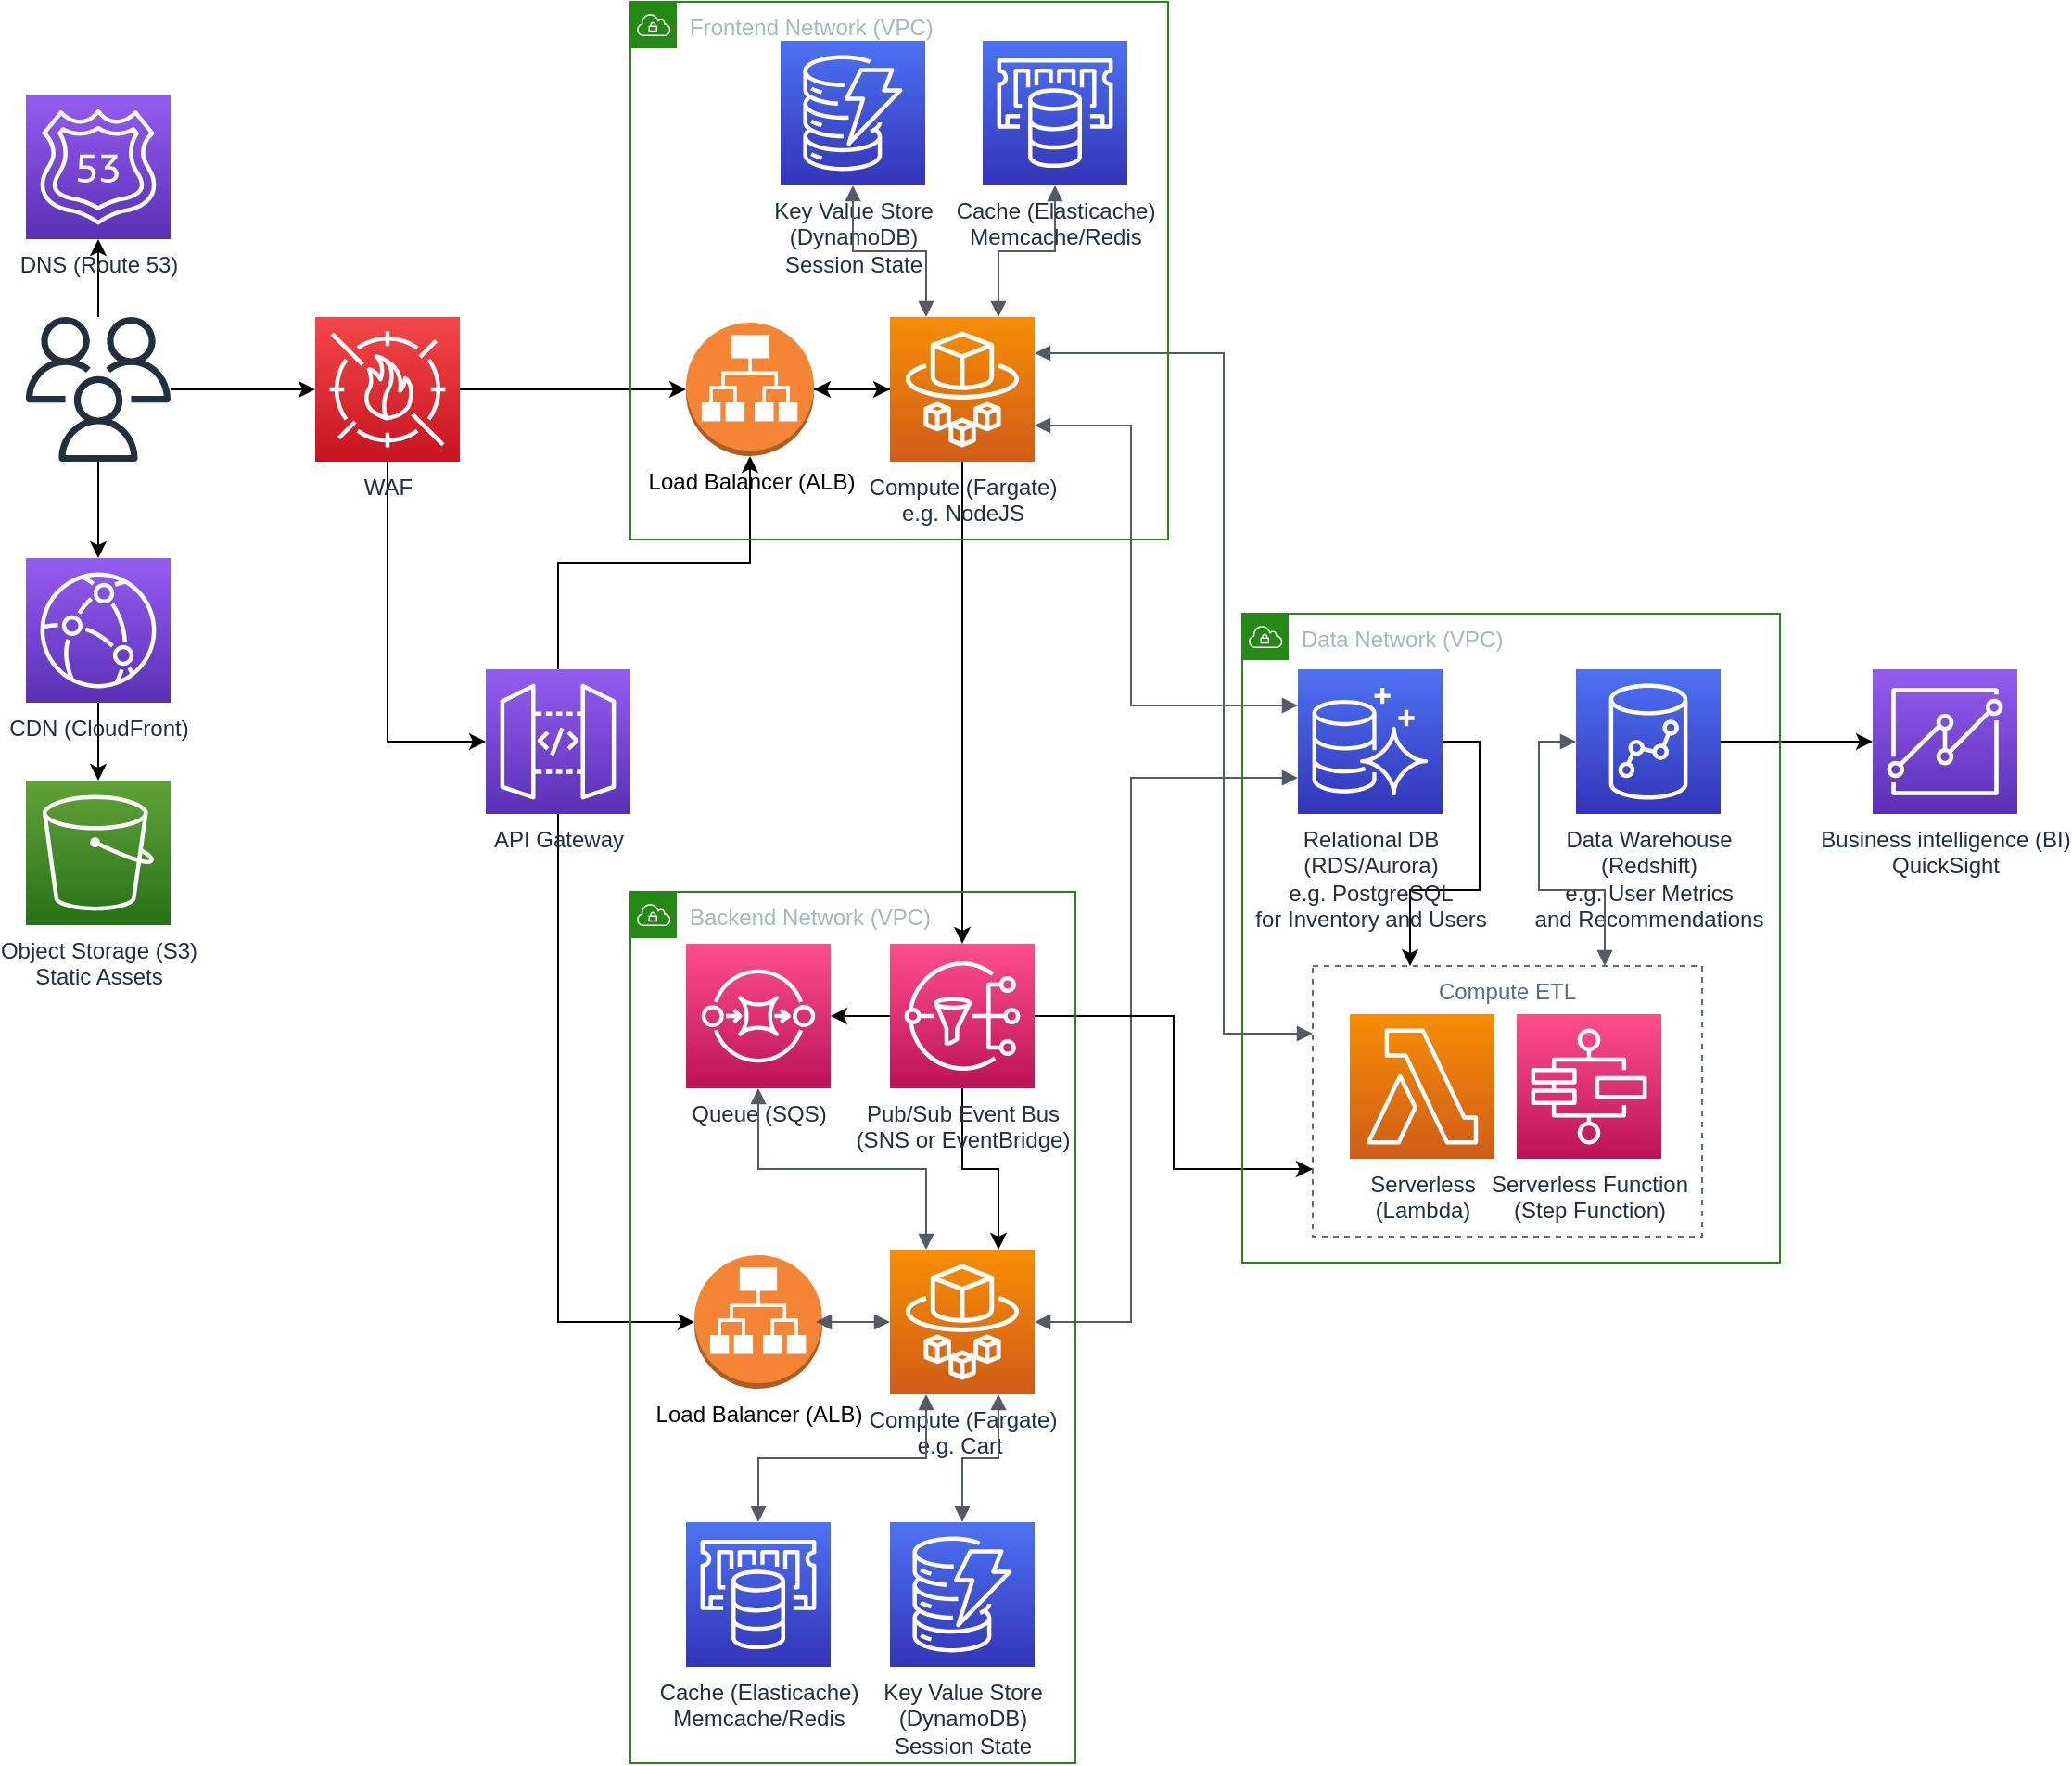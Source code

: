 <mxfile version="21.0.2" type="github">
  <diagram id="Ht1M8jgEwFfnCIfOTk4-" name="Page-1">
    <mxGraphModel dx="1434" dy="1836" grid="1" gridSize="10" guides="1" tooltips="1" connect="1" arrows="1" fold="1" page="1" pageScale="1" pageWidth="850" pageHeight="1100" math="0" shadow="0">
      <root>
        <mxCell id="0" />
        <mxCell id="1" parent="0" />
        <mxCell id="CKIb83CQnGtOCc5Tpajb-8" style="edgeStyle=orthogonalEdgeStyle;rounded=0;orthogonalLoop=1;jettySize=auto;html=1;" parent="1" source="CKIb83CQnGtOCc5Tpajb-4" target="CKIb83CQnGtOCc5Tpajb-2" edge="1">
          <mxGeometry relative="1" as="geometry" />
        </mxCell>
        <mxCell id="CKIb83CQnGtOCc5Tpajb-4" value="CDN (CloudFront)" style="sketch=0;points=[[0,0,0],[0.25,0,0],[0.5,0,0],[0.75,0,0],[1,0,0],[0,1,0],[0.25,1,0],[0.5,1,0],[0.75,1,0],[1,1,0],[0,0.25,0],[0,0.5,0],[0,0.75,0],[1,0.25,0],[1,0.5,0],[1,0.75,0]];outlineConnect=0;fontColor=#232F3E;gradientColor=#945DF2;gradientDirection=north;fillColor=#5A30B5;strokeColor=#ffffff;dashed=0;verticalLabelPosition=bottom;verticalAlign=top;align=center;html=1;fontSize=12;fontStyle=0;aspect=fixed;shape=mxgraph.aws4.resourceIcon;resIcon=mxgraph.aws4.cloudfront;" parent="1" vertex="1">
          <mxGeometry x="22" y="40" width="78" height="78" as="geometry" />
        </mxCell>
        <mxCell id="CKIb83CQnGtOCc5Tpajb-17" style="edgeStyle=orthogonalEdgeStyle;rounded=0;orthogonalLoop=1;jettySize=auto;html=1;entryX=0;entryY=0.5;entryDx=0;entryDy=0;entryPerimeter=0;" parent="1" source="CKIb83CQnGtOCc5Tpajb-6" target="CKIb83CQnGtOCc5Tpajb-15" edge="1">
          <mxGeometry relative="1" as="geometry" />
        </mxCell>
        <mxCell id="CKIb83CQnGtOCc5Tpajb-79" style="edgeStyle=orthogonalEdgeStyle;rounded=0;orthogonalLoop=1;jettySize=auto;html=1;exitX=0.5;exitY=1;exitDx=0;exitDy=0;exitPerimeter=0;entryX=0;entryY=0.5;entryDx=0;entryDy=0;entryPerimeter=0;" parent="1" source="CKIb83CQnGtOCc5Tpajb-6" target="CKIb83CQnGtOCc5Tpajb-5" edge="1">
          <mxGeometry relative="1" as="geometry" />
        </mxCell>
        <mxCell id="CKIb83CQnGtOCc5Tpajb-6" value="WAF" style="sketch=0;points=[[0,0,0],[0.25,0,0],[0.5,0,0],[0.75,0,0],[1,0,0],[0,1,0],[0.25,1,0],[0.5,1,0],[0.75,1,0],[1,1,0],[0,0.25,0],[0,0.5,0],[0,0.75,0],[1,0.25,0],[1,0.5,0],[1,0.75,0]];outlineConnect=0;fontColor=#232F3E;gradientColor=#F54749;gradientDirection=north;fillColor=#C7131F;strokeColor=#ffffff;dashed=0;verticalLabelPosition=bottom;verticalAlign=top;align=center;html=1;fontSize=12;fontStyle=0;aspect=fixed;shape=mxgraph.aws4.resourceIcon;resIcon=mxgraph.aws4.waf;" parent="1" vertex="1">
          <mxGeometry x="178" y="-90" width="78" height="78" as="geometry" />
        </mxCell>
        <mxCell id="CKIb83CQnGtOCc5Tpajb-20" style="edgeStyle=orthogonalEdgeStyle;rounded=0;orthogonalLoop=1;jettySize=auto;html=1;" parent="1" source="bDSwQKVHY4vqEBovMKtv-10" target="CKIb83CQnGtOCc5Tpajb-18" edge="1">
          <mxGeometry relative="1" as="geometry">
            <mxPoint x="61" y="-90" as="sourcePoint" />
          </mxGeometry>
        </mxCell>
        <mxCell id="CKIb83CQnGtOCc5Tpajb-59" style="edgeStyle=orthogonalEdgeStyle;rounded=0;orthogonalLoop=1;jettySize=auto;html=1;entryX=0.5;entryY=0;entryDx=0;entryDy=0;entryPerimeter=0;" parent="1" source="bDSwQKVHY4vqEBovMKtv-10" target="CKIb83CQnGtOCc5Tpajb-4" edge="1">
          <mxGeometry relative="1" as="geometry">
            <mxPoint x="-120" y="10" as="sourcePoint" />
          </mxGeometry>
        </mxCell>
        <mxCell id="CKIb83CQnGtOCc5Tpajb-64" style="edgeStyle=orthogonalEdgeStyle;rounded=0;orthogonalLoop=1;jettySize=auto;html=1;entryX=0;entryY=0.5;entryDx=0;entryDy=0;entryPerimeter=0;" parent="1" source="bDSwQKVHY4vqEBovMKtv-10" target="CKIb83CQnGtOCc5Tpajb-6" edge="1">
          <mxGeometry relative="1" as="geometry">
            <mxPoint x="130" y="-50" as="sourcePoint" />
          </mxGeometry>
        </mxCell>
        <mxCell id="CKIb83CQnGtOCc5Tpajb-2" value="Object Storage (S3)&lt;br&gt;Static Assets" style="sketch=0;points=[[0,0,0],[0.25,0,0],[0.5,0,0],[0.75,0,0],[1,0,0],[0,1,0],[0.25,1,0],[0.5,1,0],[0.75,1,0],[1,1,0],[0,0.25,0],[0,0.5,0],[0,0.75,0],[1,0.25,0],[1,0.5,0],[1,0.75,0]];outlineConnect=0;fontColor=#232F3E;gradientColor=#60A337;gradientDirection=north;fillColor=#277116;strokeColor=#ffffff;dashed=0;verticalLabelPosition=bottom;verticalAlign=top;align=center;html=1;fontSize=12;fontStyle=0;aspect=fixed;shape=mxgraph.aws4.resourceIcon;resIcon=mxgraph.aws4.s3;" parent="1" vertex="1">
          <mxGeometry x="22" y="160" width="78" height="78" as="geometry" />
        </mxCell>
        <mxCell id="CKIb83CQnGtOCc5Tpajb-18" value="DNS (Route 53)" style="sketch=0;points=[[0,0,0],[0.25,0,0],[0.5,0,0],[0.75,0,0],[1,0,0],[0,1,0],[0.25,1,0],[0.5,1,0],[0.75,1,0],[1,1,0],[0,0.25,0],[0,0.5,0],[0,0.75,0],[1,0.25,0],[1,0.5,0],[1,0.75,0]];outlineConnect=0;fontColor=#232F3E;gradientColor=#945DF2;gradientDirection=north;fillColor=#5A30B5;strokeColor=#ffffff;dashed=0;verticalLabelPosition=bottom;verticalAlign=top;align=center;html=1;fontSize=12;fontStyle=0;aspect=fixed;shape=mxgraph.aws4.resourceIcon;resIcon=mxgraph.aws4.route_53;" parent="1" vertex="1">
          <mxGeometry x="22" y="-210" width="78" height="78" as="geometry" />
        </mxCell>
        <mxCell id="bDSwQKVHY4vqEBovMKtv-45" style="edgeStyle=orthogonalEdgeStyle;rounded=0;orthogonalLoop=1;jettySize=auto;html=1;entryX=0;entryY=0.5;entryDx=0;entryDy=0;entryPerimeter=0;exitX=0.5;exitY=1;exitDx=0;exitDy=0;exitPerimeter=0;" parent="1" source="CKIb83CQnGtOCc5Tpajb-5" target="bDSwQKVHY4vqEBovMKtv-34" edge="1">
          <mxGeometry relative="1" as="geometry" />
        </mxCell>
        <mxCell id="CKIb83CQnGtOCc5Tpajb-5" value="API Gateway" style="sketch=0;points=[[0,0,0],[0.25,0,0],[0.5,0,0],[0.75,0,0],[1,0,0],[0,1,0],[0.25,1,0],[0.5,1,0],[0.75,1,0],[1,1,0],[0,0.25,0],[0,0.5,0],[0,0.75,0],[1,0.25,0],[1,0.5,0],[1,0.75,0]];outlineConnect=0;fontColor=#232F3E;gradientColor=#945DF2;gradientDirection=north;fillColor=#5A30B5;strokeColor=#ffffff;dashed=0;verticalLabelPosition=bottom;verticalAlign=top;align=center;html=1;fontSize=12;fontStyle=0;aspect=fixed;shape=mxgraph.aws4.resourceIcon;resIcon=mxgraph.aws4.api_gateway;" parent="1" vertex="1">
          <mxGeometry x="270" y="100" width="78" height="78" as="geometry" />
        </mxCell>
        <mxCell id="bDSwQKVHY4vqEBovMKtv-22" style="edgeStyle=orthogonalEdgeStyle;rounded=0;orthogonalLoop=1;jettySize=auto;html=1;exitX=1;exitY=0.5;exitDx=0;exitDy=0;exitPerimeter=0;entryX=0.25;entryY=0;entryDx=0;entryDy=0;" parent="1" source="CKIb83CQnGtOCc5Tpajb-67" target="bDSwQKVHY4vqEBovMKtv-14" edge="1">
          <mxGeometry relative="1" as="geometry" />
        </mxCell>
        <object label="Relational DB&lt;br style=&quot;border-color: var(--border-color);&quot;&gt;(RDS/Aurora)&lt;br style=&quot;border-color: var(--border-color);&quot;&gt;e.g. PostgreSQL&lt;br&gt;for Inventory and Users" id="CKIb83CQnGtOCc5Tpajb-67">
          <mxCell style="sketch=0;points=[[0,0,0],[0.25,0,0],[0.5,0,0],[0.75,0,0],[1,0,0],[0,1,0],[0.25,1,0],[0.5,1,0],[0.75,1,0],[1,1,0],[0,0.25,0],[0,0.5,0],[0,0.75,0],[1,0.25,0],[1,0.5,0],[1,0.75,0]];outlineConnect=0;fontColor=#232F3E;gradientColor=#4D72F3;gradientDirection=north;fillColor=#3334B9;strokeColor=#ffffff;dashed=0;verticalLabelPosition=bottom;verticalAlign=top;align=center;html=1;fontSize=12;fontStyle=0;aspect=fixed;shape=mxgraph.aws4.resourceIcon;resIcon=mxgraph.aws4.aurora;" parent="1" vertex="1">
            <mxGeometry x="708" y="100" width="78" height="78" as="geometry" />
          </mxCell>
        </object>
        <mxCell id="CKIb83CQnGtOCc5Tpajb-77" style="edgeStyle=orthogonalEdgeStyle;rounded=0;orthogonalLoop=1;jettySize=auto;html=1;exitX=0.5;exitY=0;exitDx=0;exitDy=0;exitPerimeter=0;" parent="1" source="CKIb83CQnGtOCc5Tpajb-5" target="CKIb83CQnGtOCc5Tpajb-15" edge="1">
          <mxGeometry relative="1" as="geometry">
            <mxPoint x="358" y="100" as="sourcePoint" />
          </mxGeometry>
        </mxCell>
        <mxCell id="CKIb83CQnGtOCc5Tpajb-78" style="edgeStyle=orthogonalEdgeStyle;rounded=0;orthogonalLoop=1;jettySize=auto;html=1;exitX=0.5;exitY=1;exitDx=0;exitDy=0;exitPerimeter=0;entryX=0.5;entryY=0;entryDx=0;entryDy=0;entryPerimeter=0;" parent="1" source="CKIb83CQnGtOCc5Tpajb-11" target="CKIb83CQnGtOCc5Tpajb-38" edge="1">
          <mxGeometry relative="1" as="geometry" />
        </mxCell>
        <mxCell id="bDSwQKVHY4vqEBovMKtv-32" style="edgeStyle=orthogonalEdgeStyle;rounded=0;orthogonalLoop=1;jettySize=auto;html=1;entryX=0;entryY=0.5;entryDx=0;entryDy=0;entryPerimeter=0;" parent="1" source="bDSwQKVHY4vqEBovMKtv-1" target="bDSwQKVHY4vqEBovMKtv-25" edge="1">
          <mxGeometry relative="1" as="geometry" />
        </mxCell>
        <mxCell id="bDSwQKVHY4vqEBovMKtv-1" value="Data Warehouse&lt;br&gt;(Redshift)&lt;br&gt;e.g. User Metrics&lt;br&gt;and Recommendations" style="sketch=0;points=[[0,0,0],[0.25,0,0],[0.5,0,0],[0.75,0,0],[1,0,0],[0,1,0],[0.25,1,0],[0.5,1,0],[0.75,1,0],[1,1,0],[0,0.25,0],[0,0.5,0],[0,0.75,0],[1,0.25,0],[1,0.5,0],[1,0.75,0]];outlineConnect=0;fontColor=#232F3E;gradientColor=#4D72F3;gradientDirection=north;fillColor=#3334B9;strokeColor=#ffffff;dashed=0;verticalLabelPosition=bottom;verticalAlign=top;align=center;html=1;fontSize=12;fontStyle=0;aspect=fixed;shape=mxgraph.aws4.resourceIcon;resIcon=mxgraph.aws4.redshift;" parent="1" vertex="1">
          <mxGeometry x="858" y="100" width="78" height="78" as="geometry" />
        </mxCell>
        <mxCell id="bDSwQKVHY4vqEBovMKtv-2" value="" style="edgeStyle=orthogonalEdgeStyle;html=1;endArrow=block;elbow=vertical;startArrow=block;startFill=1;endFill=1;strokeColor=#545B64;rounded=0;exitX=0;exitY=0.75;exitDx=0;exitDy=0;exitPerimeter=0;entryX=1;entryY=0.5;entryDx=0;entryDy=0;entryPerimeter=0;" parent="1" source="CKIb83CQnGtOCc5Tpajb-67" target="CKIb83CQnGtOCc5Tpajb-32" edge="1">
          <mxGeometry width="100" relative="1" as="geometry">
            <mxPoint x="648" y="330" as="sourcePoint" />
            <mxPoint x="748" y="330" as="targetPoint" />
            <Array as="points">
              <mxPoint x="618" y="159" />
              <mxPoint x="618" y="452" />
            </Array>
          </mxGeometry>
        </mxCell>
        <mxCell id="bDSwQKVHY4vqEBovMKtv-3" value="" style="edgeStyle=orthogonalEdgeStyle;html=1;endArrow=block;elbow=vertical;startArrow=block;startFill=1;endFill=1;strokeColor=#545B64;rounded=0;exitX=1;exitY=0.75;exitDx=0;exitDy=0;exitPerimeter=0;entryX=0;entryY=0.25;entryDx=0;entryDy=0;entryPerimeter=0;" parent="1" source="CKIb83CQnGtOCc5Tpajb-11" target="CKIb83CQnGtOCc5Tpajb-67" edge="1">
          <mxGeometry width="100" relative="1" as="geometry">
            <mxPoint x="858" y="20" as="sourcePoint" />
            <mxPoint x="958" y="20" as="targetPoint" />
            <Array as="points">
              <mxPoint x="618" y="-31" />
              <mxPoint x="618" y="120" />
            </Array>
          </mxGeometry>
        </mxCell>
        <mxCell id="bDSwQKVHY4vqEBovMKtv-7" value="" style="edgeStyle=orthogonalEdgeStyle;html=1;endArrow=block;elbow=vertical;startArrow=block;startFill=1;endFill=1;strokeColor=#545B64;rounded=0;entryX=0;entryY=0.25;entryDx=0;entryDy=0;exitX=1;exitY=0.25;exitDx=0;exitDy=0;exitPerimeter=0;" parent="1" source="CKIb83CQnGtOCc5Tpajb-11" target="bDSwQKVHY4vqEBovMKtv-14" edge="1">
          <mxGeometry width="100" relative="1" as="geometry">
            <mxPoint x="138" y="198.5" as="sourcePoint" />
            <mxPoint x="238" y="198.5" as="targetPoint" />
            <Array as="points">
              <mxPoint x="668" y="-70" />
              <mxPoint x="668" y="297" />
            </Array>
          </mxGeometry>
        </mxCell>
        <mxCell id="bDSwQKVHY4vqEBovMKtv-10" value="" style="sketch=0;outlineConnect=0;fontColor=#232F3E;gradientColor=none;fillColor=#232F3D;strokeColor=none;dashed=0;verticalLabelPosition=bottom;verticalAlign=top;align=center;html=1;fontSize=12;fontStyle=0;aspect=fixed;pointerEvents=1;shape=mxgraph.aws4.users;" parent="1" vertex="1">
          <mxGeometry x="22" y="-90" width="78" height="78" as="geometry" />
        </mxCell>
        <mxCell id="bDSwQKVHY4vqEBovMKtv-16" value="" style="group" parent="1" vertex="1" connectable="0">
          <mxGeometry x="716" y="260" width="210" height="146" as="geometry" />
        </mxCell>
        <mxCell id="bDSwQKVHY4vqEBovMKtv-12" value="Serverless&lt;br&gt;(Lambda)" style="sketch=0;points=[[0,0,0],[0.25,0,0],[0.5,0,0],[0.75,0,0],[1,0,0],[0,1,0],[0.25,1,0],[0.5,1,0],[0.75,1,0],[1,1,0],[0,0.25,0],[0,0.5,0],[0,0.75,0],[1,0.25,0],[1,0.5,0],[1,0.75,0]];outlineConnect=0;fontColor=#232F3E;gradientColor=#F78E04;gradientDirection=north;fillColor=#D05C17;strokeColor=#ffffff;dashed=0;verticalLabelPosition=bottom;verticalAlign=top;align=center;html=1;fontSize=12;fontStyle=0;aspect=fixed;shape=mxgraph.aws4.resourceIcon;resIcon=mxgraph.aws4.lambda;movable=1;resizable=1;rotatable=1;deletable=1;editable=1;locked=0;connectable=1;" parent="bDSwQKVHY4vqEBovMKtv-16" vertex="1">
          <mxGeometry x="20" y="26" width="78" height="78" as="geometry" />
        </mxCell>
        <mxCell id="bDSwQKVHY4vqEBovMKtv-13" value="Serverless Function&lt;br&gt;(Step Function)" style="sketch=0;points=[[0,0,0],[0.25,0,0],[0.5,0,0],[0.75,0,0],[1,0,0],[0,1,0],[0.25,1,0],[0.5,1,0],[0.75,1,0],[1,1,0],[0,0.25,0],[0,0.5,0],[0,0.75,0],[1,0.25,0],[1,0.5,0],[1,0.75,0]];outlineConnect=0;fontColor=#232F3E;gradientColor=#FF4F8B;gradientDirection=north;fillColor=#BC1356;strokeColor=#ffffff;dashed=0;verticalLabelPosition=bottom;verticalAlign=top;align=center;html=1;fontSize=12;fontStyle=0;aspect=fixed;shape=mxgraph.aws4.resourceIcon;resIcon=mxgraph.aws4.step_functions;movable=1;resizable=1;rotatable=1;deletable=1;editable=1;locked=0;connectable=1;" parent="bDSwQKVHY4vqEBovMKtv-16" vertex="1">
          <mxGeometry x="110" y="26" width="78" height="78" as="geometry" />
        </mxCell>
        <mxCell id="bDSwQKVHY4vqEBovMKtv-14" value="Compute ETL" style="fillColor=none;strokeColor=#5A6C86;dashed=1;verticalAlign=top;fontStyle=0;fontColor=#5A6C86;whiteSpace=wrap;html=1;movable=1;resizable=1;rotatable=1;deletable=1;editable=1;locked=0;connectable=1;" parent="bDSwQKVHY4vqEBovMKtv-16" vertex="1">
          <mxGeometry width="210" height="146" as="geometry" />
        </mxCell>
        <mxCell id="bDSwQKVHY4vqEBovMKtv-19" value="" style="edgeStyle=orthogonalEdgeStyle;html=1;endArrow=block;elbow=vertical;startArrow=block;startFill=1;endFill=1;strokeColor=#545B64;rounded=0;exitX=0.75;exitY=0;exitDx=0;exitDy=0;entryX=0;entryY=0.5;entryDx=0;entryDy=0;entryPerimeter=0;" parent="1" source="bDSwQKVHY4vqEBovMKtv-14" target="bDSwQKVHY4vqEBovMKtv-1" edge="1">
          <mxGeometry width="100" relative="1" as="geometry">
            <mxPoint x="218" y="208.5" as="sourcePoint" />
            <mxPoint x="318" y="208.5" as="targetPoint" />
            <Array as="points">
              <mxPoint x="874" y="219" />
              <mxPoint x="838" y="219" />
              <mxPoint x="838" y="139" />
            </Array>
          </mxGeometry>
        </mxCell>
        <mxCell id="bDSwQKVHY4vqEBovMKtv-23" style="edgeStyle=orthogonalEdgeStyle;rounded=0;orthogonalLoop=1;jettySize=auto;html=1;entryX=0;entryY=0.75;entryDx=0;entryDy=0;" parent="1" source="CKIb83CQnGtOCc5Tpajb-38" target="bDSwQKVHY4vqEBovMKtv-14" edge="1">
          <mxGeometry relative="1" as="geometry" />
        </mxCell>
        <mxCell id="bDSwQKVHY4vqEBovMKtv-25" value="Business intelligence (BI)&lt;br&gt;QuickSight" style="sketch=0;points=[[0,0,0],[0.25,0,0],[0.5,0,0],[0.75,0,0],[1,0,0],[0,1,0],[0.25,1,0],[0.5,1,0],[0.75,1,0],[1,1,0],[0,0.25,0],[0,0.5,0],[0,0.75,0],[1,0.25,0],[1,0.5,0],[1,0.75,0]];outlineConnect=0;fontColor=#232F3E;gradientColor=#945DF2;gradientDirection=north;fillColor=#5A30B5;strokeColor=#ffffff;dashed=0;verticalLabelPosition=bottom;verticalAlign=top;align=center;html=1;fontSize=12;fontStyle=0;aspect=fixed;shape=mxgraph.aws4.resourceIcon;resIcon=mxgraph.aws4.quicksight;" parent="1" vertex="1">
          <mxGeometry x="1018" y="100" width="78" height="78" as="geometry" />
        </mxCell>
        <mxCell id="bDSwQKVHY4vqEBovMKtv-26" value="Data Network (VPC)" style="points=[[0,0],[0.25,0],[0.5,0],[0.75,0],[1,0],[1,0.25],[1,0.5],[1,0.75],[1,1],[0.75,1],[0.5,1],[0.25,1],[0,1],[0,0.75],[0,0.5],[0,0.25]];outlineConnect=0;gradientColor=none;html=1;whiteSpace=wrap;fontSize=12;fontStyle=0;container=1;pointerEvents=0;collapsible=0;recursiveResize=0;shape=mxgraph.aws4.group;grIcon=mxgraph.aws4.group_vpc;strokeColor=#248814;fillColor=none;verticalAlign=top;align=left;spacingLeft=30;fontColor=#AAB7B8;dashed=0;" parent="1" vertex="1">
          <mxGeometry x="678" y="70" width="290" height="350" as="geometry" />
        </mxCell>
        <mxCell id="bDSwQKVHY4vqEBovMKtv-29" value="" style="group" parent="1" vertex="1" connectable="0">
          <mxGeometry x="348" y="-260" width="290" height="290" as="geometry" />
        </mxCell>
        <mxCell id="CKIb83CQnGtOCc5Tpajb-12" value="Key Value Store&lt;br&gt;(DynamoDB)&lt;br&gt;Session State" style="sketch=0;points=[[0,0,0],[0.25,0,0],[0.5,0,0],[0.75,0,0],[1,0,0],[0,1,0],[0.25,1,0],[0.5,1,0],[0.75,1,0],[1,1,0],[0,0.25,0],[0,0.5,0],[0,0.75,0],[1,0.25,0],[1,0.5,0],[1,0.75,0]];outlineConnect=0;fontColor=#232F3E;gradientColor=#4D72F3;gradientDirection=north;fillColor=#3334B9;strokeColor=#ffffff;dashed=0;verticalLabelPosition=bottom;verticalAlign=top;align=center;html=1;fontSize=12;fontStyle=0;aspect=fixed;shape=mxgraph.aws4.resourceIcon;resIcon=mxgraph.aws4.dynamodb;" parent="bDSwQKVHY4vqEBovMKtv-29" vertex="1">
          <mxGeometry x="81" y="21" width="78" height="78" as="geometry" />
        </mxCell>
        <mxCell id="bDSwQKVHY4vqEBovMKtv-39" value="" style="edgeStyle=orthogonalEdgeStyle;rounded=0;orthogonalLoop=1;jettySize=auto;html=1;" parent="bDSwQKVHY4vqEBovMKtv-29" source="CKIb83CQnGtOCc5Tpajb-11" target="CKIb83CQnGtOCc5Tpajb-15" edge="1">
          <mxGeometry relative="1" as="geometry" />
        </mxCell>
        <mxCell id="CKIb83CQnGtOCc5Tpajb-11" value="Compute (Fargate)&lt;br&gt;e.g. NodeJS" style="sketch=0;points=[[0,0,0],[0.25,0,0],[0.5,0,0],[0.75,0,0],[1,0,0],[0,1,0],[0.25,1,0],[0.5,1,0],[0.75,1,0],[1,1,0],[0,0.25,0],[0,0.5,0],[0,0.75,0],[1,0.25,0],[1,0.5,0],[1,0.75,0]];outlineConnect=0;fontColor=#232F3E;gradientColor=#F78E04;gradientDirection=north;fillColor=#D05C17;strokeColor=#ffffff;dashed=0;verticalLabelPosition=bottom;verticalAlign=top;align=center;html=1;fontSize=12;fontStyle=0;aspect=fixed;shape=mxgraph.aws4.resourceIcon;resIcon=mxgraph.aws4.fargate;" parent="bDSwQKVHY4vqEBovMKtv-29" vertex="1">
          <mxGeometry x="140" y="170" width="78" height="78" as="geometry" />
        </mxCell>
        <mxCell id="CKIb83CQnGtOCc5Tpajb-24" style="edgeStyle=orthogonalEdgeStyle;rounded=0;orthogonalLoop=1;jettySize=auto;html=1;entryX=0;entryY=0.5;entryDx=0;entryDy=0;entryPerimeter=0;" parent="bDSwQKVHY4vqEBovMKtv-29" source="CKIb83CQnGtOCc5Tpajb-15" target="CKIb83CQnGtOCc5Tpajb-11" edge="1">
          <mxGeometry relative="1" as="geometry" />
        </mxCell>
        <mxCell id="CKIb83CQnGtOCc5Tpajb-65" value="Frontend Network (VPC)" style="points=[[0,0],[0.25,0],[0.5,0],[0.75,0],[1,0],[1,0.25],[1,0.5],[1,0.75],[1,1],[0.75,1],[0.5,1],[0.25,1],[0,1],[0,0.75],[0,0.5],[0,0.25]];outlineConnect=0;gradientColor=none;html=1;whiteSpace=wrap;fontSize=12;fontStyle=0;container=0;pointerEvents=0;collapsible=0;recursiveResize=0;shape=mxgraph.aws4.group;grIcon=mxgraph.aws4.group_vpc;strokeColor=#248814;fillColor=none;verticalAlign=top;align=left;spacingLeft=30;fontColor=#AAB7B8;dashed=0;" parent="bDSwQKVHY4vqEBovMKtv-29" vertex="1">
          <mxGeometry width="290" height="290" as="geometry" />
        </mxCell>
        <mxCell id="bDSwQKVHY4vqEBovMKtv-4" value="" style="edgeStyle=orthogonalEdgeStyle;html=1;endArrow=block;elbow=vertical;startArrow=block;startFill=1;endFill=1;strokeColor=#545B64;rounded=0;exitX=0.25;exitY=0;exitDx=0;exitDy=0;exitPerimeter=0;" parent="bDSwQKVHY4vqEBovMKtv-29" source="CKIb83CQnGtOCc5Tpajb-11" target="CKIb83CQnGtOCc5Tpajb-12" edge="1">
          <mxGeometry width="100" relative="1" as="geometry">
            <mxPoint x="510" y="290" as="sourcePoint" />
            <mxPoint x="610" y="290" as="targetPoint" />
          </mxGeometry>
        </mxCell>
        <mxCell id="bDSwQKVHY4vqEBovMKtv-5" value="" style="edgeStyle=orthogonalEdgeStyle;html=1;endArrow=block;elbow=vertical;startArrow=block;startFill=1;endFill=1;strokeColor=#545B64;rounded=0;exitX=0.75;exitY=0;exitDx=0;exitDy=0;exitPerimeter=0;" parent="bDSwQKVHY4vqEBovMKtv-29" source="CKIb83CQnGtOCc5Tpajb-11" target="CKIb83CQnGtOCc5Tpajb-14" edge="1">
          <mxGeometry width="100" relative="1" as="geometry">
            <mxPoint x="200" y="150" as="sourcePoint" />
            <mxPoint x="620" y="300" as="targetPoint" />
          </mxGeometry>
        </mxCell>
        <mxCell id="CKIb83CQnGtOCc5Tpajb-15" value="Load Balancer (ALB)" style="outlineConnect=0;dashed=0;verticalLabelPosition=bottom;verticalAlign=top;align=center;html=1;shape=mxgraph.aws3.application_load_balancer;fillColor=#F58534;gradientColor=none;" parent="bDSwQKVHY4vqEBovMKtv-29" vertex="1">
          <mxGeometry x="30" y="173" width="69" height="72" as="geometry" />
        </mxCell>
        <mxCell id="CKIb83CQnGtOCc5Tpajb-14" value="Cache (Elasticache)&lt;br&gt;Memcache/Redis" style="sketch=0;points=[[0,0,0],[0.25,0,0],[0.5,0,0],[0.75,0,0],[1,0,0],[0,1,0],[0.25,1,0],[0.5,1,0],[0.75,1,0],[1,1,0],[0,0.25,0],[0,0.5,0],[0,0.75,0],[1,0.25,0],[1,0.5,0],[1,0.75,0]];outlineConnect=0;fontColor=#232F3E;gradientColor=#4D72F3;gradientDirection=north;fillColor=#3334B9;strokeColor=#ffffff;dashed=0;verticalLabelPosition=bottom;verticalAlign=top;align=center;html=1;fontSize=12;fontStyle=0;aspect=fixed;shape=mxgraph.aws4.resourceIcon;resIcon=mxgraph.aws4.elasticache;" parent="bDSwQKVHY4vqEBovMKtv-29" vertex="1">
          <mxGeometry x="190" y="21" width="78" height="78" as="geometry" />
        </mxCell>
        <mxCell id="bDSwQKVHY4vqEBovMKtv-31" value="" style="group" parent="1" vertex="1" connectable="0">
          <mxGeometry x="348" y="220" width="240" height="470" as="geometry" />
        </mxCell>
        <mxCell id="CKIb83CQnGtOCc5Tpajb-69" value="Backend Network (VPC)" style="points=[[0,0],[0.25,0],[0.5,0],[0.75,0],[1,0],[1,0.25],[1,0.5],[1,0.75],[1,1],[0.75,1],[0.5,1],[0.25,1],[0,1],[0,0.75],[0,0.5],[0,0.25]];outlineConnect=0;gradientColor=none;html=1;whiteSpace=wrap;fontSize=12;fontStyle=0;container=0;pointerEvents=0;collapsible=0;recursiveResize=0;shape=mxgraph.aws4.group;grIcon=mxgraph.aws4.group_vpc;strokeColor=#248814;fillColor=none;verticalAlign=top;align=left;spacingLeft=30;fontColor=#AAB7B8;dashed=0;" parent="bDSwQKVHY4vqEBovMKtv-31" vertex="1">
          <mxGeometry width="240" height="470" as="geometry" />
        </mxCell>
        <mxCell id="CKIb83CQnGtOCc5Tpajb-37" value="Queue (SQS)" style="sketch=0;points=[[0,0,0],[0.25,0,0],[0.5,0,0],[0.75,0,0],[1,0,0],[0,1,0],[0.25,1,0],[0.5,1,0],[0.75,1,0],[1,1,0],[0,0.25,0],[0,0.5,0],[0,0.75,0],[1,0.25,0],[1,0.5,0],[1,0.75,0]];outlineConnect=0;fontColor=#232F3E;gradientColor=#FF4F8B;gradientDirection=north;fillColor=#BC1356;strokeColor=#ffffff;dashed=0;verticalLabelPosition=bottom;verticalAlign=top;align=center;html=1;fontSize=12;fontStyle=0;aspect=fixed;shape=mxgraph.aws4.resourceIcon;resIcon=mxgraph.aws4.sqs;" parent="bDSwQKVHY4vqEBovMKtv-31" vertex="1">
          <mxGeometry x="30" y="28" width="78" height="78" as="geometry" />
        </mxCell>
        <mxCell id="CKIb83CQnGtOCc5Tpajb-32" value="Compute (Fargate)&lt;br&gt;e.g. Cart&amp;nbsp;" style="sketch=0;points=[[0,0,0],[0.25,0,0],[0.5,0,0],[0.75,0,0],[1,0,0],[0,1,0],[0.25,1,0],[0.5,1,0],[0.75,1,0],[1,1,0],[0,0.25,0],[0,0.5,0],[0,0.75,0],[1,0.25,0],[1,0.5,0],[1,0.75,0]];outlineConnect=0;fontColor=#232F3E;gradientColor=#F78E04;gradientDirection=north;fillColor=#D05C17;strokeColor=#ffffff;dashed=0;verticalLabelPosition=bottom;verticalAlign=top;align=center;html=1;fontSize=12;fontStyle=0;aspect=fixed;shape=mxgraph.aws4.resourceIcon;resIcon=mxgraph.aws4.fargate;" parent="bDSwQKVHY4vqEBovMKtv-31" vertex="1">
          <mxGeometry x="140" y="193" width="78" height="78" as="geometry" />
        </mxCell>
        <mxCell id="bDSwQKVHY4vqEBovMKtv-24" value="" style="edgeStyle=orthogonalEdgeStyle;html=1;endArrow=block;elbow=vertical;startArrow=block;startFill=1;endFill=1;strokeColor=#545B64;rounded=0;entryX=0.25;entryY=0;entryDx=0;entryDy=0;entryPerimeter=0;exitX=0.5;exitY=1;exitDx=0;exitDy=0;exitPerimeter=0;" parent="bDSwQKVHY4vqEBovMKtv-31" source="CKIb83CQnGtOCc5Tpajb-37" target="CKIb83CQnGtOCc5Tpajb-32" edge="1">
          <mxGeometry width="100" relative="1" as="geometry">
            <mxPoint x="248" y="-310" as="sourcePoint" />
            <mxPoint x="489" y="-140" as="targetPoint" />
          </mxGeometry>
        </mxCell>
        <mxCell id="CKIb83CQnGtOCc5Tpajb-33" value="Key Value Store&lt;br&gt;(DynamoDB)&lt;br&gt;Session State" style="sketch=0;points=[[0,0,0],[0.25,0,0],[0.5,0,0],[0.75,0,0],[1,0,0],[0,1,0],[0.25,1,0],[0.5,1,0],[0.75,1,0],[1,1,0],[0,0.25,0],[0,0.5,0],[0,0.75,0],[1,0.25,0],[1,0.5,0],[1,0.75,0]];outlineConnect=0;fontColor=#232F3E;gradientColor=#4D72F3;gradientDirection=north;fillColor=#3334B9;strokeColor=#ffffff;dashed=0;verticalLabelPosition=bottom;verticalAlign=top;align=center;html=1;fontSize=12;fontStyle=0;aspect=fixed;shape=mxgraph.aws4.resourceIcon;resIcon=mxgraph.aws4.dynamodb;" parent="bDSwQKVHY4vqEBovMKtv-31" vertex="1">
          <mxGeometry x="140" y="340" width="78" height="78" as="geometry" />
        </mxCell>
        <mxCell id="CKIb83CQnGtOCc5Tpajb-34" value="Cache (Elasticache)&lt;br&gt;Memcache/Redis" style="sketch=0;points=[[0,0,0],[0.25,0,0],[0.5,0,0],[0.75,0,0],[1,0,0],[0,1,0],[0.25,1,0],[0.5,1,0],[0.75,1,0],[1,1,0],[0,0.25,0],[0,0.5,0],[0,0.75,0],[1,0.25,0],[1,0.5,0],[1,0.75,0]];outlineConnect=0;fontColor=#232F3E;gradientColor=#4D72F3;gradientDirection=north;fillColor=#3334B9;strokeColor=#ffffff;dashed=0;verticalLabelPosition=bottom;verticalAlign=top;align=center;html=1;fontSize=12;fontStyle=0;aspect=fixed;shape=mxgraph.aws4.resourceIcon;resIcon=mxgraph.aws4.elasticache;" parent="bDSwQKVHY4vqEBovMKtv-31" vertex="1">
          <mxGeometry x="30" y="340" width="78" height="78" as="geometry" />
        </mxCell>
        <mxCell id="CKIb83CQnGtOCc5Tpajb-75" style="edgeStyle=orthogonalEdgeStyle;rounded=0;orthogonalLoop=1;jettySize=auto;html=1;exitX=0;exitY=0.5;exitDx=0;exitDy=0;exitPerimeter=0;entryX=1;entryY=0.5;entryDx=0;entryDy=0;entryPerimeter=0;" parent="bDSwQKVHY4vqEBovMKtv-31" source="CKIb83CQnGtOCc5Tpajb-38" target="CKIb83CQnGtOCc5Tpajb-37" edge="1">
          <mxGeometry relative="1" as="geometry" />
        </mxCell>
        <mxCell id="bDSwQKVHY4vqEBovMKtv-40" style="edgeStyle=orthogonalEdgeStyle;rounded=0;orthogonalLoop=1;jettySize=auto;html=1;exitX=0.5;exitY=1;exitDx=0;exitDy=0;exitPerimeter=0;entryX=0.75;entryY=0;entryDx=0;entryDy=0;entryPerimeter=0;" parent="bDSwQKVHY4vqEBovMKtv-31" source="CKIb83CQnGtOCc5Tpajb-38" target="CKIb83CQnGtOCc5Tpajb-32" edge="1">
          <mxGeometry relative="1" as="geometry" />
        </mxCell>
        <mxCell id="CKIb83CQnGtOCc5Tpajb-38" value="Pub/Sub Event Bus&lt;br&gt;(SNS or EventBridge)" style="sketch=0;points=[[0,0,0],[0.25,0,0],[0.5,0,0],[0.75,0,0],[1,0,0],[0,1,0],[0.25,1,0],[0.5,1,0],[0.75,1,0],[1,1,0],[0,0.25,0],[0,0.5,0],[0,0.75,0],[1,0.25,0],[1,0.5,0],[1,0.75,0]];outlineConnect=0;fontColor=#232F3E;gradientColor=#FF4F8B;gradientDirection=north;fillColor=#BC1356;strokeColor=#ffffff;dashed=0;verticalLabelPosition=bottom;verticalAlign=top;align=center;html=1;fontSize=12;fontStyle=0;aspect=fixed;shape=mxgraph.aws4.resourceIcon;resIcon=mxgraph.aws4.sns;" parent="bDSwQKVHY4vqEBovMKtv-31" vertex="1">
          <mxGeometry x="140" y="28" width="78" height="78" as="geometry" />
        </mxCell>
        <mxCell id="bDSwQKVHY4vqEBovMKtv-9" value="" style="edgeStyle=orthogonalEdgeStyle;html=1;endArrow=block;elbow=vertical;startArrow=block;startFill=1;endFill=1;strokeColor=#545B64;rounded=0;exitX=0.5;exitY=0;exitDx=0;exitDy=0;exitPerimeter=0;entryX=0.75;entryY=1;entryDx=0;entryDy=0;entryPerimeter=0;" parent="bDSwQKVHY4vqEBovMKtv-31" source="CKIb83CQnGtOCc5Tpajb-33" target="CKIb83CQnGtOCc5Tpajb-32" edge="1">
          <mxGeometry width="100" relative="1" as="geometry">
            <mxPoint x="570" y="-170" as="sourcePoint" />
            <mxPoint x="670" y="-170" as="targetPoint" />
          </mxGeometry>
        </mxCell>
        <mxCell id="bDSwQKVHY4vqEBovMKtv-8" value="" style="edgeStyle=orthogonalEdgeStyle;html=1;endArrow=block;elbow=vertical;startArrow=block;startFill=1;endFill=1;strokeColor=#545B64;rounded=0;exitX=0.25;exitY=1;exitDx=0;exitDy=0;exitPerimeter=0;" parent="bDSwQKVHY4vqEBovMKtv-31" source="CKIb83CQnGtOCc5Tpajb-32" target="CKIb83CQnGtOCc5Tpajb-34" edge="1">
          <mxGeometry width="100" relative="1" as="geometry">
            <mxPoint x="560" y="-180" as="sourcePoint" />
            <mxPoint x="660" y="-180" as="targetPoint" />
          </mxGeometry>
        </mxCell>
        <mxCell id="bDSwQKVHY4vqEBovMKtv-34" value="Load Balancer (ALB)" style="outlineConnect=0;dashed=0;verticalLabelPosition=bottom;verticalAlign=top;align=center;html=1;shape=mxgraph.aws3.application_load_balancer;fillColor=#F58534;gradientColor=none;" parent="bDSwQKVHY4vqEBovMKtv-31" vertex="1">
          <mxGeometry x="34.5" y="196" width="69" height="72" as="geometry" />
        </mxCell>
        <mxCell id="bDSwQKVHY4vqEBovMKtv-43" value="" style="edgeStyle=orthogonalEdgeStyle;html=1;endArrow=block;elbow=vertical;startArrow=block;startFill=1;endFill=1;strokeColor=#545B64;rounded=0;" parent="1" source="CKIb83CQnGtOCc5Tpajb-32" edge="1">
          <mxGeometry width="100" relative="1" as="geometry">
            <mxPoint x="208" y="450" as="sourcePoint" />
            <mxPoint x="448" y="452" as="targetPoint" />
            <Array as="points" />
          </mxGeometry>
        </mxCell>
      </root>
    </mxGraphModel>
  </diagram>
</mxfile>
